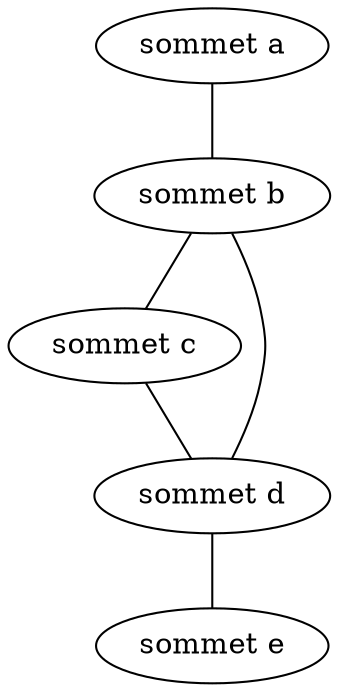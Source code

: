 graph {
	a [label="sommet a"]
	b [label="sommet b"]
	c [label="sommet c"]
	d [label="sommet d"]
	e [label="sommet e"]
	a -- b
	b -- c
	b -- d
	c -- d
	d -- e
}
